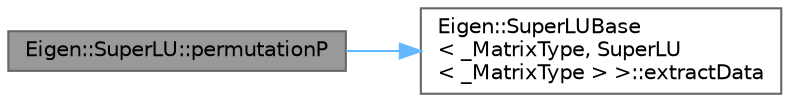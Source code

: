 digraph "Eigen::SuperLU::permutationP"
{
 // LATEX_PDF_SIZE
  bgcolor="transparent";
  edge [fontname=Helvetica,fontsize=10,labelfontname=Helvetica,labelfontsize=10];
  node [fontname=Helvetica,fontsize=10,shape=box,height=0.2,width=0.4];
  rankdir="LR";
  Node1 [id="Node000001",label="Eigen::SuperLU::permutationP",height=0.2,width=0.4,color="gray40", fillcolor="grey60", style="filled", fontcolor="black",tooltip=" "];
  Node1 -> Node2 [id="edge2_Node000001_Node000002",color="steelblue1",style="solid",tooltip=" "];
  Node2 [id="Node000002",label="Eigen::SuperLUBase\l\< _MatrixType, SuperLU\l\< _MatrixType \> \>::extractData",height=0.2,width=0.4,color="grey40", fillcolor="white", style="filled",URL="$class_eigen_1_1_super_l_u_base.html#a0a163728356b4dcca91e4ed7124e6f8e",tooltip=" "];
}
